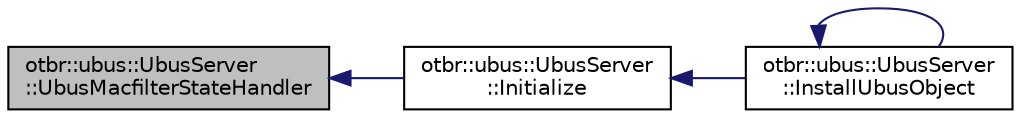 digraph "otbr::ubus::UbusServer::UbusMacfilterStateHandler"
{
  edge [fontname="Helvetica",fontsize="10",labelfontname="Helvetica",labelfontsize="10"];
  node [fontname="Helvetica",fontsize="10",shape=record];
  rankdir="LR";
  Node159 [label="otbr::ubus::UbusServer\l::UbusMacfilterStateHandler",height=0.2,width=0.4,color="black", fillcolor="grey75", style="filled", fontcolor="black"];
  Node159 -> Node160 [dir="back",color="midnightblue",fontsize="10",style="solid",fontname="Helvetica"];
  Node160 [label="otbr::ubus::UbusServer\l::Initialize",height=0.2,width=0.4,color="black", fillcolor="white", style="filled",URL="$d9/dea/classotbr_1_1ubus_1_1UbusServer.html#aa3c91802e4dbe2451f35c3e7d40518b3",tooltip="Constructor. "];
  Node160 -> Node161 [dir="back",color="midnightblue",fontsize="10",style="solid",fontname="Helvetica"];
  Node161 [label="otbr::ubus::UbusServer\l::InstallUbusObject",height=0.2,width=0.4,color="black", fillcolor="white", style="filled",URL="$d9/dea/classotbr_1_1ubus_1_1UbusServer.html#abb193c3f5a1f79f28cfc3c979b2f7f2e",tooltip="This method install ubus object onto OpenWRT. "];
  Node161 -> Node161 [dir="back",color="midnightblue",fontsize="10",style="solid",fontname="Helvetica"];
}
